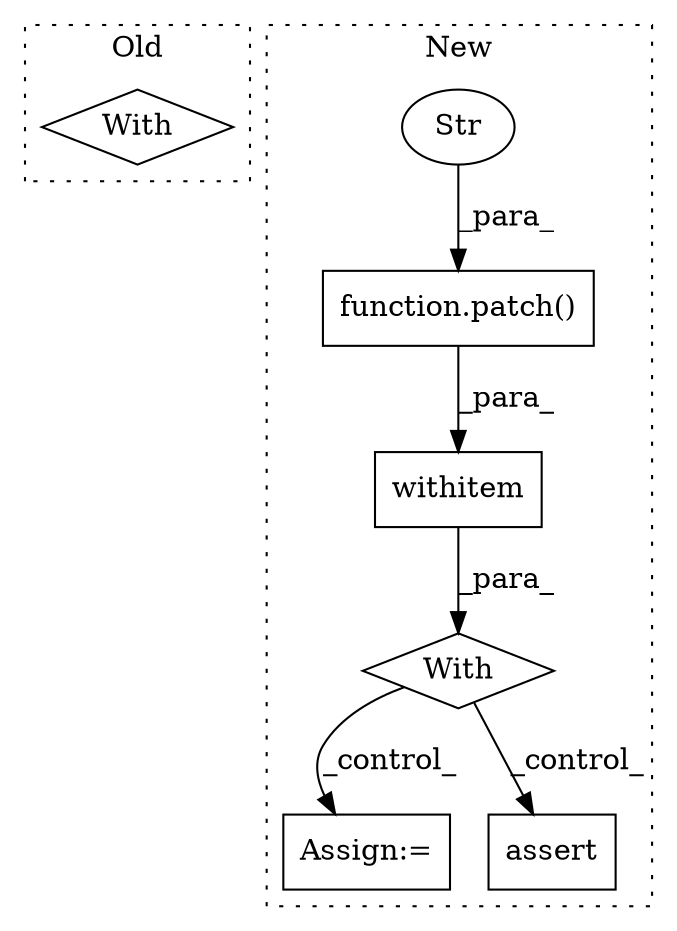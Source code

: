 digraph G {
subgraph cluster0 {
1 [label="With" a="39" s="4283,4293" l="5,62" shape="diamond"];
label = "Old";
style="dotted";
}
subgraph cluster1 {
2 [label="function.patch()" a="75" s="3884,3929" l="6,1" shape="box"];
3 [label="Str" a="66" s="3890" l="39" shape="ellipse"];
4 [label="With" a="39" s="3879,3889" l="5,63" shape="diamond"];
5 [label="withitem" a="49" s="3884" l="5" shape="box"];
6 [label="Assign:=" a="68" s="3973" l="3" shape="box"];
7 [label="assert" a="65" s="4179" l="7" shape="box"];
label = "New";
style="dotted";
}
2 -> 5 [label="_para_"];
3 -> 2 [label="_para_"];
4 -> 6 [label="_control_"];
4 -> 7 [label="_control_"];
5 -> 4 [label="_para_"];
}